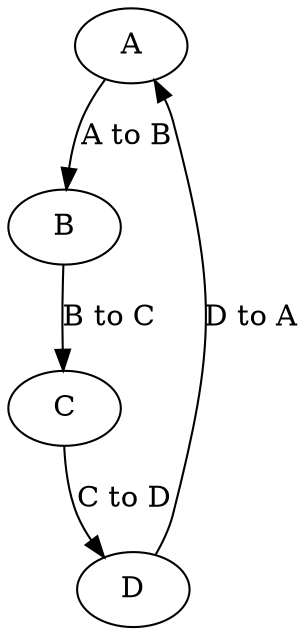 digraph LIEGE{
	0[
		label = "A"
	]
	1[
		label = "B"
	]
	2[
		label = "C"
	]
	3[
		label = "D"
	]
	0 -> 1 [label = "A to B"]
	1 -> 2 [label = "B to C"]
	3 -> 0 [label = "D to A"]
	2 -> 3 [label = "C to D"]
}
